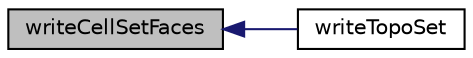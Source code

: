 digraph "writeCellSetFaces"
{
  bgcolor="transparent";
  edge [fontname="Helvetica",fontsize="10",labelfontname="Helvetica",labelfontsize="10"];
  node [fontname="Helvetica",fontsize="10",shape=record];
  rankdir="LR";
  Node1 [label="writeCellSetFaces",height=0.2,width=0.4,color="black", fillcolor="grey75", style="filled" fontcolor="black"];
  Node1 -> Node2 [dir="back",color="midnightblue",fontsize="10",style="solid",fontname="Helvetica"];
  Node2 [label="writeTopoSet",height=0.2,width=0.4,color="black",URL="$namespaceFoam_1_1vtk.html#a386aa9c3558cbbc795a8da5637c1c471",tooltip="Dispatch to vtk::writeCellSetFaces, vtk::writeFaceSet, vtk::writePointSet. "];
}
